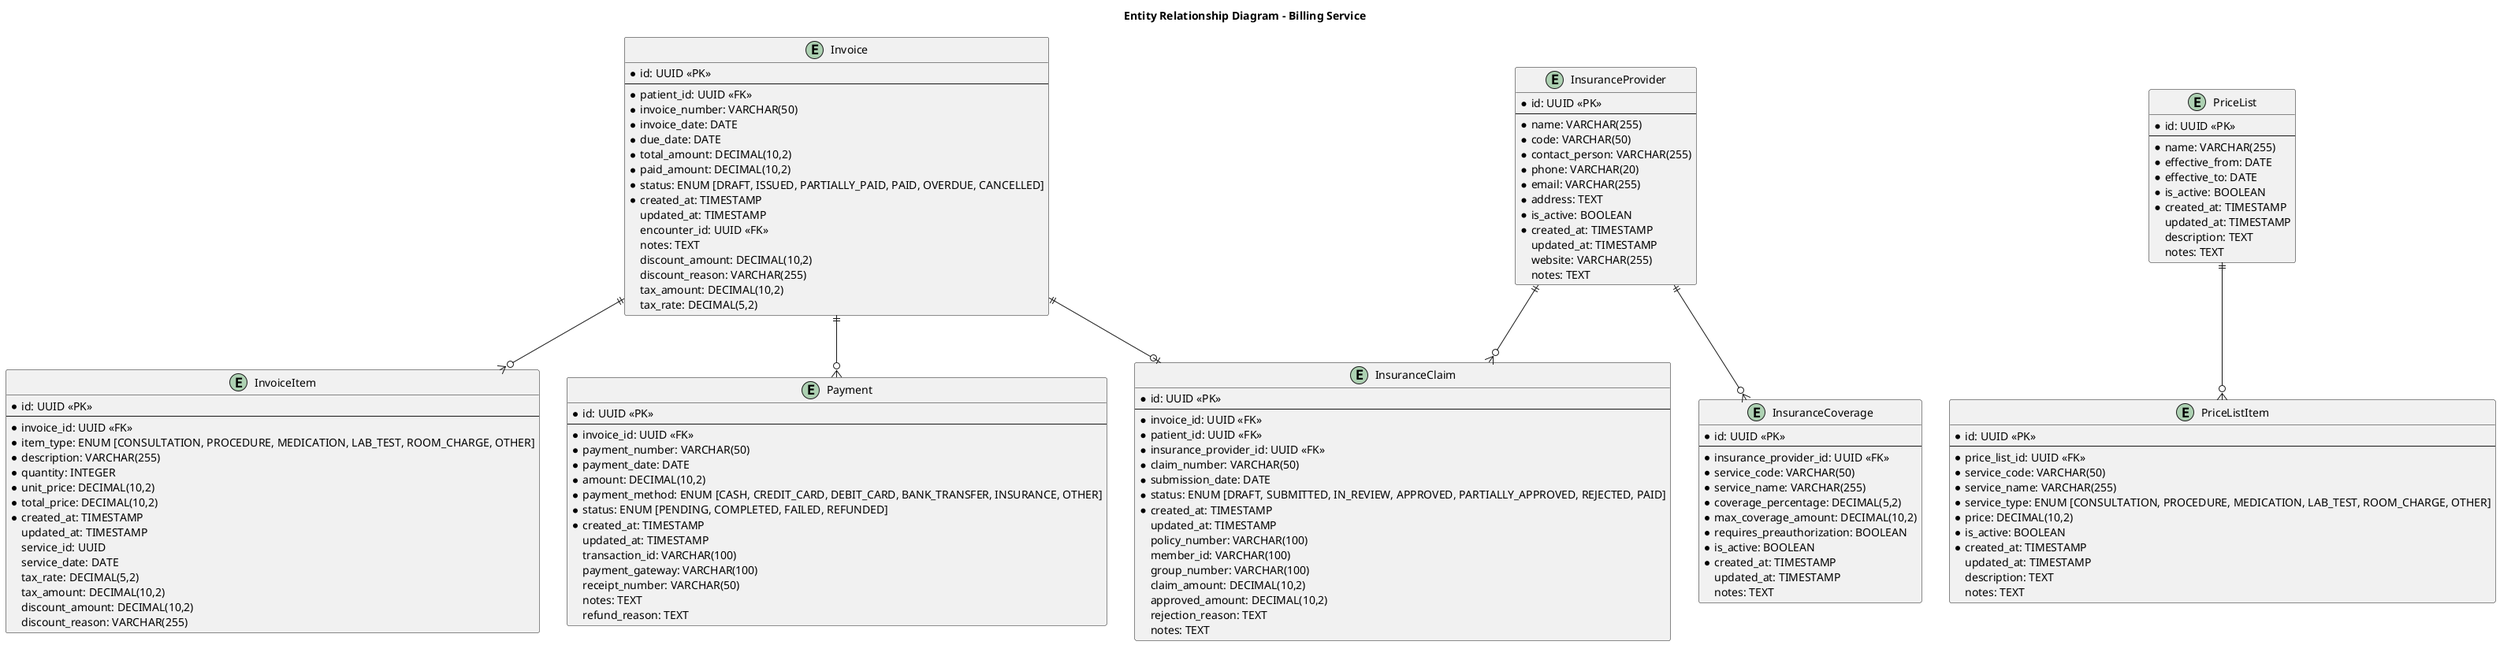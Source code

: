@startuml
title Entity Relationship Diagram - Billing Service

' Entities
entity "Invoice" as invoice {
  *id: UUID <<PK>>
  --
  *patient_id: UUID <<FK>>
  *invoice_number: VARCHAR(50)
  *invoice_date: DATE
  *due_date: DATE
  *total_amount: DECIMAL(10,2)
  *paid_amount: DECIMAL(10,2)
  *status: ENUM [DRAFT, ISSUED, PARTIALLY_PAID, PAID, OVERDUE, CANCELLED]
  *created_at: TIMESTAMP
  updated_at: TIMESTAMP
  encounter_id: UUID <<FK>>
  notes: TEXT
  discount_amount: DECIMAL(10,2)
  discount_reason: VARCHAR(255)
  tax_amount: DECIMAL(10,2)
  tax_rate: DECIMAL(5,2)
}

entity "InvoiceItem" as item {
  *id: UUID <<PK>>
  --
  *invoice_id: UUID <<FK>>
  *item_type: ENUM [CONSULTATION, PROCEDURE, MEDICATION, LAB_TEST, ROOM_CHARGE, OTHER]
  *description: VARCHAR(255)
  *quantity: INTEGER
  *unit_price: DECIMAL(10,2)
  *total_price: DECIMAL(10,2)
  *created_at: TIMESTAMP
  updated_at: TIMESTAMP
  service_id: UUID
  service_date: DATE
  tax_rate: DECIMAL(5,2)
  tax_amount: DECIMAL(10,2)
  discount_amount: DECIMAL(10,2)
  discount_reason: VARCHAR(255)
}

entity "Payment" as payment {
  *id: UUID <<PK>>
  --
  *invoice_id: UUID <<FK>>
  *payment_number: VARCHAR(50)
  *payment_date: DATE
  *amount: DECIMAL(10,2)
  *payment_method: ENUM [CASH, CREDIT_CARD, DEBIT_CARD, BANK_TRANSFER, INSURANCE, OTHER]
  *status: ENUM [PENDING, COMPLETED, FAILED, REFUNDED]
  *created_at: TIMESTAMP
  updated_at: TIMESTAMP
  transaction_id: VARCHAR(100)
  payment_gateway: VARCHAR(100)
  receipt_number: VARCHAR(50)
  notes: TEXT
  refund_reason: TEXT
}

entity "InsuranceClaim" as claim {
  *id: UUID <<PK>>
  --
  *invoice_id: UUID <<FK>>
  *patient_id: UUID <<FK>>
  *insurance_provider_id: UUID <<FK>>
  *claim_number: VARCHAR(50)
  *submission_date: DATE
  *status: ENUM [DRAFT, SUBMITTED, IN_REVIEW, APPROVED, PARTIALLY_APPROVED, REJECTED, PAID]
  *created_at: TIMESTAMP
  updated_at: TIMESTAMP
  policy_number: VARCHAR(100)
  member_id: VARCHAR(100)
  group_number: VARCHAR(100)
  claim_amount: DECIMAL(10,2)
  approved_amount: DECIMAL(10,2)
  rejection_reason: TEXT
  notes: TEXT
}

entity "InsuranceProvider" as provider {
  *id: UUID <<PK>>
  --
  *name: VARCHAR(255)
  *code: VARCHAR(50)
  *contact_person: VARCHAR(255)
  *phone: VARCHAR(20)
  *email: VARCHAR(255)
  *address: TEXT
  *is_active: BOOLEAN
  *created_at: TIMESTAMP
  updated_at: TIMESTAMP
  website: VARCHAR(255)
  notes: TEXT
}

entity "PriceList" as pricelist {
  *id: UUID <<PK>>
  --
  *name: VARCHAR(255)
  *effective_from: DATE
  *effective_to: DATE
  *is_active: BOOLEAN
  *created_at: TIMESTAMP
  updated_at: TIMESTAMP
  description: TEXT
  notes: TEXT
}

entity "PriceListItem" as priceitem {
  *id: UUID <<PK>>
  --
  *price_list_id: UUID <<FK>>
  *service_code: VARCHAR(50)
  *service_name: VARCHAR(255)
  *service_type: ENUM [CONSULTATION, PROCEDURE, MEDICATION, LAB_TEST, ROOM_CHARGE, OTHER]
  *price: DECIMAL(10,2)
  *is_active: BOOLEAN
  *created_at: TIMESTAMP
  updated_at: TIMESTAMP
  description: TEXT
  notes: TEXT
}

entity "InsuranceCoverage" as coverage {
  *id: UUID <<PK>>
  --
  *insurance_provider_id: UUID <<FK>>
  *service_code: VARCHAR(50)
  *service_name: VARCHAR(255)
  *coverage_percentage: DECIMAL(5,2)
  *max_coverage_amount: DECIMAL(10,2)
  *requires_preauthorization: BOOLEAN
  *is_active: BOOLEAN
  *created_at: TIMESTAMP
  updated_at: TIMESTAMP
  notes: TEXT
}

' Relationships
invoice ||--o{ item
invoice ||--o{ payment
invoice ||--o| claim
provider ||--o{ claim
provider ||--o{ coverage
pricelist ||--o{ priceitem

@enduml
